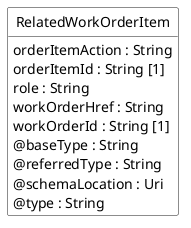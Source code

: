 @startuml
hide circle
hide methods
hide stereotype
show <<Enumeration>> stereotype
skinparam class {
   BackgroundColor<<Enumeration>> #E6F5F7
   BackgroundColor<<Ref>> #FFFFE0
   BackgroundColor<<Pivot>> #FFFFFFF
   BackgroundColor<<SimpleType>> #E2F0DA
   BackgroundColor #FCF2E3
}

class RelatedWorkOrderItem <<Pivot>> {
    orderItemAction : String
    orderItemId : String [1]
    role : String
    workOrderHref : String
    workOrderId : String [1]
    @baseType : String
    @referredType : String
    @schemaLocation : Uri
    @type : String
}


@enduml